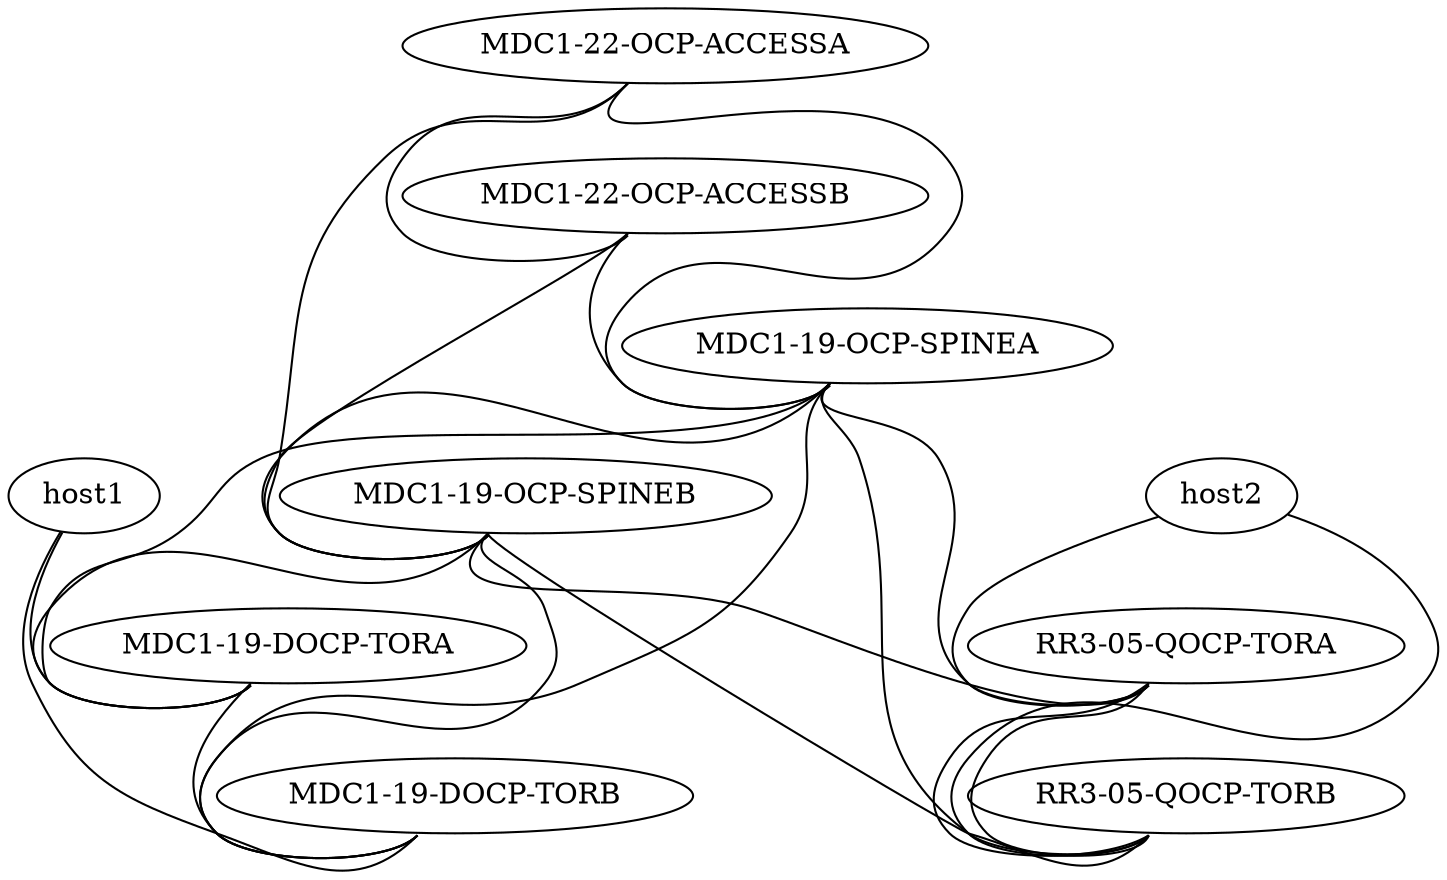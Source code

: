 # generic example - cumulus@leaf1$ cat /etc/ptm.d/topology.dot
# use the following command to convert to Vagrantfile with Ansible config
# 'python ./topology_converter.py ./topology.dot -a'
graph G {
 "MDC1-19-DOCP-TORA" [function="leaf" playbook="provision.yml" config="./helper_scripts/extra_switch_config.sh"]
 "MDC1-19-DOCP-TORB" [function="leaf" playbook="provision.yml" config="./helper_scripts/extra_switch_config.sh"]
 "RR3-05-QOCP-TORA" [function="leaf" playbook="provision.yml" config="./helper_scripts/extra_switch_config.sh"]
 "RR3-05-QOCP-TORB" [function="leaf" playbook="provision.yml"config="./helper_scripts/extra_switch_config.sh"]
 "MDC1-19-OCP-SPINEA" [function="spine" playbook="provision.yml" config="./helper_scripts/extra_switch_config.sh"]
 "MDC1-19-OCP-SPINEB" [function="spine" playbook="provision.yml" config="./helper_scripts/extra_switch_config.sh"]
 "MDC1-22-OCP-ACCESSA" [function="exit" playbook="provision.yml" config="./helper_scripts/extra_switch_config.sh"]
 "MDC1-22-OCP-ACCESSB" [function="exit" playbook="provision.yml" config="./helper_scripts/extra_switch_config.sh"]
 "host1" [function="host" playbook="provision.yml" os="boxcutter/ubuntu1404" ubuntu=True config="./helper_scripts/extra_server_config.sh"]
 "host2" [function="host" playbook="provision.yml" os="boxcutter/ubuntu1404" ubuntu=True config="./helper_scripts/extra_server_config.sh"] 
    "MDC1-22-OCP-ACCESSA":"swp1" -- "MDC1-22-OCP-ACCESSB":"swp1";
    "MDC1-22-OCP-ACCESSA":"swp49" -- "MDC1-19-OCP-SPINEA":"swp31";
    "MDC1-22-OCP-ACCESSA":"swp50" -- "MDC1-19-OCP-SPINEB":"swp31";
    "MDC1-22-OCP-ACCESSB":"swp49" -- "MDC1-19-OCP-SPINEA":"swp32";
    "MDC1-22-OCP-ACCESSB":"swp50" -- "MDC1-19-OCP-SPINEB":"swp32";
    "MDC1-19-OCP-SPINEA":"swp1" -- "MDC1-19-OCP-SPINEB":"swp1";
    "MDC1-19-OCP-SPINEA":"swp27" -- "RR3-05-QOCP-TORA":"swp49";
    "MDC1-19-OCP-SPINEA":"swp28" -- "RR3-05-QOCP-TORB":"swp49";
    "MDC1-19-OCP-SPINEA":"swp29" -- "MDC1-19-DOCP-TORA":"swp49";
    "MDC1-19-OCP-SPINEA":"swp30" -- "MDC1-19-DOCP-TORB":"swp49";
    "MDC1-19-OCP-SPINEB":"swp27" -- "RR3-05-QOCP-TORA":"swp50";
    "MDC1-19-OCP-SPINEB":"swp28" -- "RR3-05-QOCP-TORB":"swp50";
    "MDC1-19-OCP-SPINEB":"swp29" -- "MDC1-19-DOCP-TORA":"swp50";
    "MDC1-19-OCP-SPINEB":"swp30" -- "MDC1-19-DOCP-TORB":"swp50";
    "MDC1-19-DOCP-TORA":"swp47" -- "MDC1-19-DOCP-TORB":"swp47";
    "RR3-05-QOCP-TORA":"swp51" -- "RR3-05-QOCP-TORB":"swp51";
    "RR3-05-QOCP-TORA":"swp52" -- "RR3-05-QOCP-TORB":"swp52"
    "host1":"eth1" -- "MDC1-19-DOCP-TORA":"swp37";
    "host1":"eth2" -- "MDC1-19-DOCP-TORB":"swp37";
    "host2":"eth1" -- "RR3-05-QOCP-TORA":"swp38";
    "host2":"eth2" -- "RR3-05-QOCP-TORB":"swp38"
}